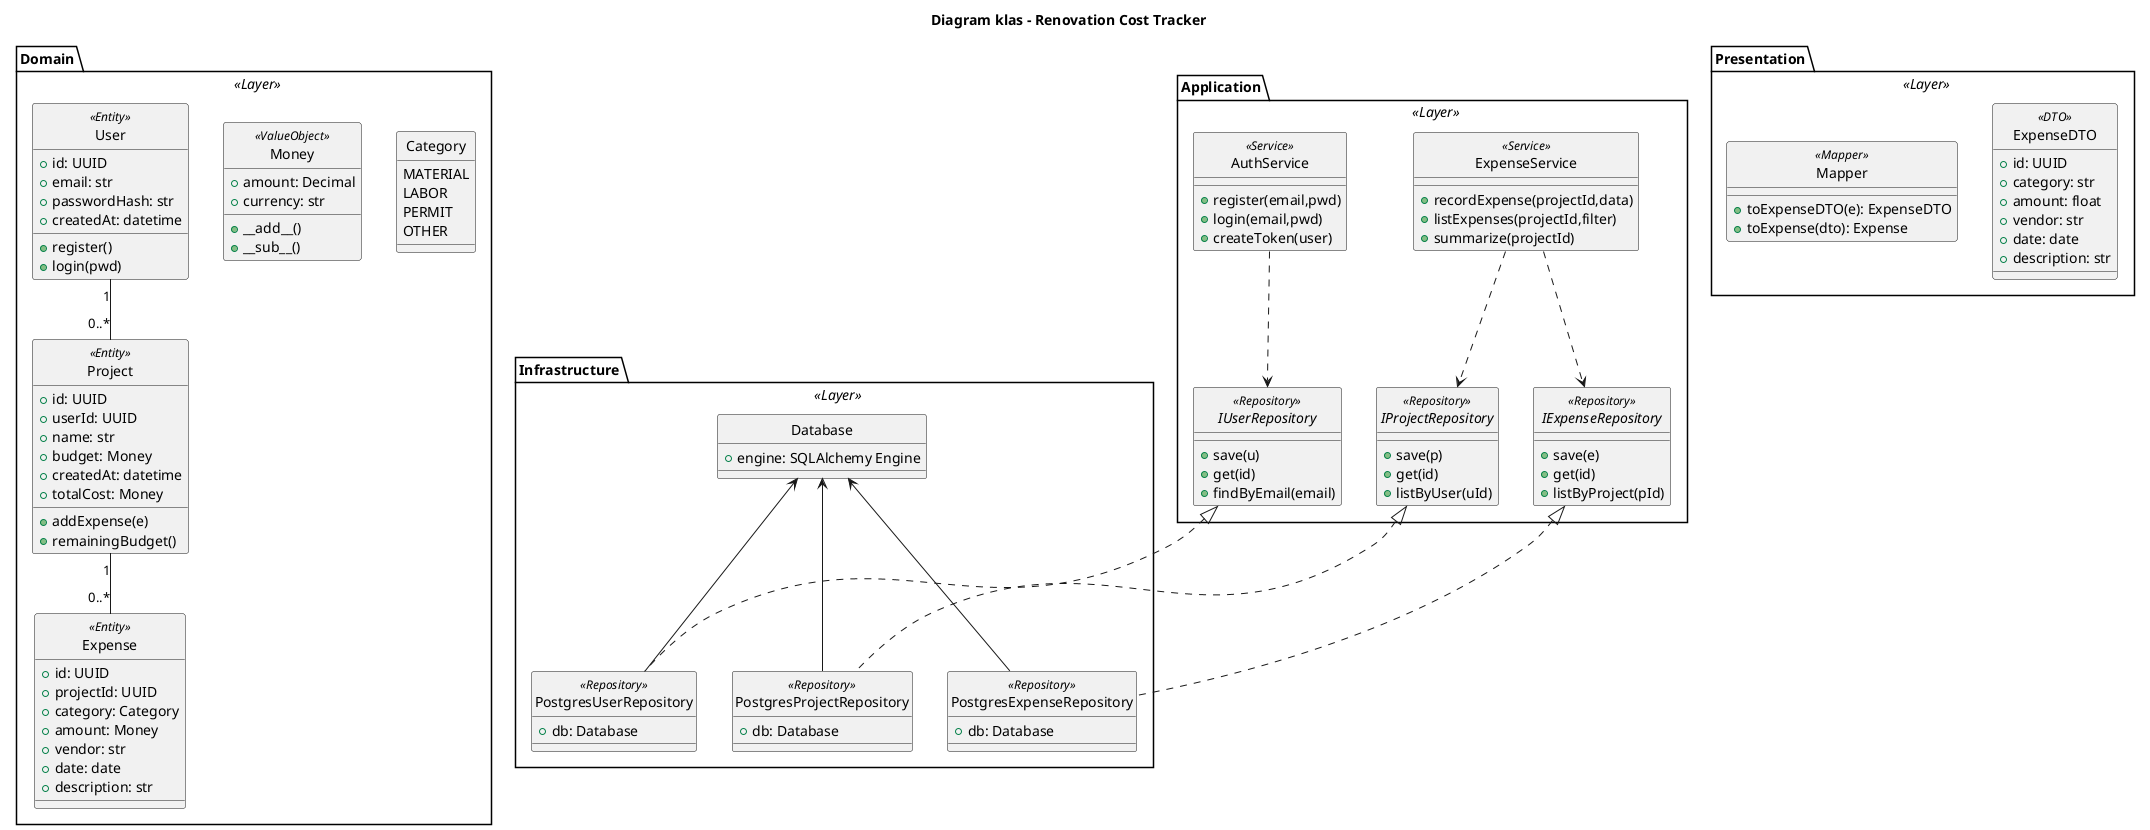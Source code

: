 @startuml
title Diagram klas – Renovation Cost Tracker
skinparam style strictuml

package "Domain" <<Layer>> {
  enum Category {
    MATERIAL
    LABOR
    PERMIT
    OTHER
  }

  class Money <<ValueObject>> {
    +amount: Decimal
    +currency: str
    +__add__()
    +__sub__()
  }

  class User <<Entity>> {
    +id: UUID
    +email: str
    +passwordHash: str
    +createdAt: datetime
    +register()
    +login(pwd)
  }

  class Project <<Entity>> {
    +id: UUID
    +userId: UUID
    +name: str
    +budget: Money
    +createdAt: datetime
    +totalCost: Money
    +addExpense(e)
    +remainingBudget()
  }

  class Expense <<Entity>> {
    +id: UUID
    +projectId: UUID
    +category: Category
    +amount: Money
    +vendor: str
    +date: date
    +description: str
  }
}

package "Application" <<Layer>> {
  interface IUserRepository <<Repository>> {
    +save(u)
    +get(id)
    +findByEmail(email)
  }
  interface IProjectRepository <<Repository>> {
    +save(p)
    +get(id)
    +listByUser(uId)
  }
  interface IExpenseRepository <<Repository>> {
    +save(e)
    +get(id)
    +listByProject(pId)
  }

  class ExpenseService <<Service>> {
    +recordExpense(projectId,data)
    +listExpenses(projectId,filter)
    +summarize(projectId)
  }

  class AuthService <<Service>> {
    +register(email,pwd)
    +login(email,pwd)
    +createToken(user)
  }
}

package "Infrastructure" <<Layer>> {
  class PostgresUserRepository <<Repository>> {
    +db: Database
  }
  class PostgresProjectRepository <<Repository>> {
    +db: Database
  }
  class PostgresExpenseRepository <<Repository>> {
    +db: Database
  }
  class Database {
    +engine: SQLAlchemy Engine
  }
}

package "Presentation" <<Layer>> {
  class ExpenseDTO <<DTO>> {
    +id: UUID
    +category: str
    +amount: float
    +vendor: str
    +date: date
    +description: str
  }
  class Mapper <<Mapper>> {
    +toExpenseDTO(e): ExpenseDTO
    +toExpense(dto): Expense
  }
}

User "1" -- "0..*" Project
Project "1" -- "0..*" Expense

ExpenseService ..> IExpenseRepository
ExpenseService ..> IProjectRepository

AuthService ..> IUserRepository

IUserRepository <|.. PostgresUserRepository
IProjectRepository <|.. PostgresProjectRepository
IExpenseRepository <|.. PostgresExpenseRepository

Database <-- PostgresUserRepository
Database <-- PostgresProjectRepository
Database <-- PostgresExpenseRepository

@enduml